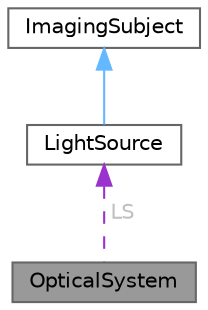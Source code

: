digraph "OpticalSystem"
{
 // LATEX_PDF_SIZE
  bgcolor="transparent";
  edge [fontname=Helvetica,fontsize=10,labelfontname=Helvetica,labelfontsize=10];
  node [fontname=Helvetica,fontsize=10,shape=box,height=0.2,width=0.4];
  Node1 [id="Node000001",label="OpticalSystem",height=0.2,width=0.4,color="gray40", fillcolor="grey60", style="filled", fontcolor="black",tooltip="Manages a collection of optical elements and simulates ray propagation."];
  Node2 -> Node1 [id="edge1_Node000001_Node000002",dir="back",color="darkorchid3",style="dashed",tooltip=" ",label=" LS",fontcolor="grey" ];
  Node2 [id="Node000002",label="LightSource",height=0.2,width=0.4,color="gray40", fillcolor="white", style="filled",URL="$classLightSource.html",tooltip="Represents a light source within an optical system."];
  Node3 -> Node2 [id="edge2_Node000002_Node000003",dir="back",color="steelblue1",style="solid",tooltip=" "];
  Node3 [id="Node000003",label="ImagingSubject",height=0.2,width=0.4,color="gray40", fillcolor="white", style="filled",URL="$classImagingSubject.html",tooltip="A base class representing a subject within an imaging system."];
}
